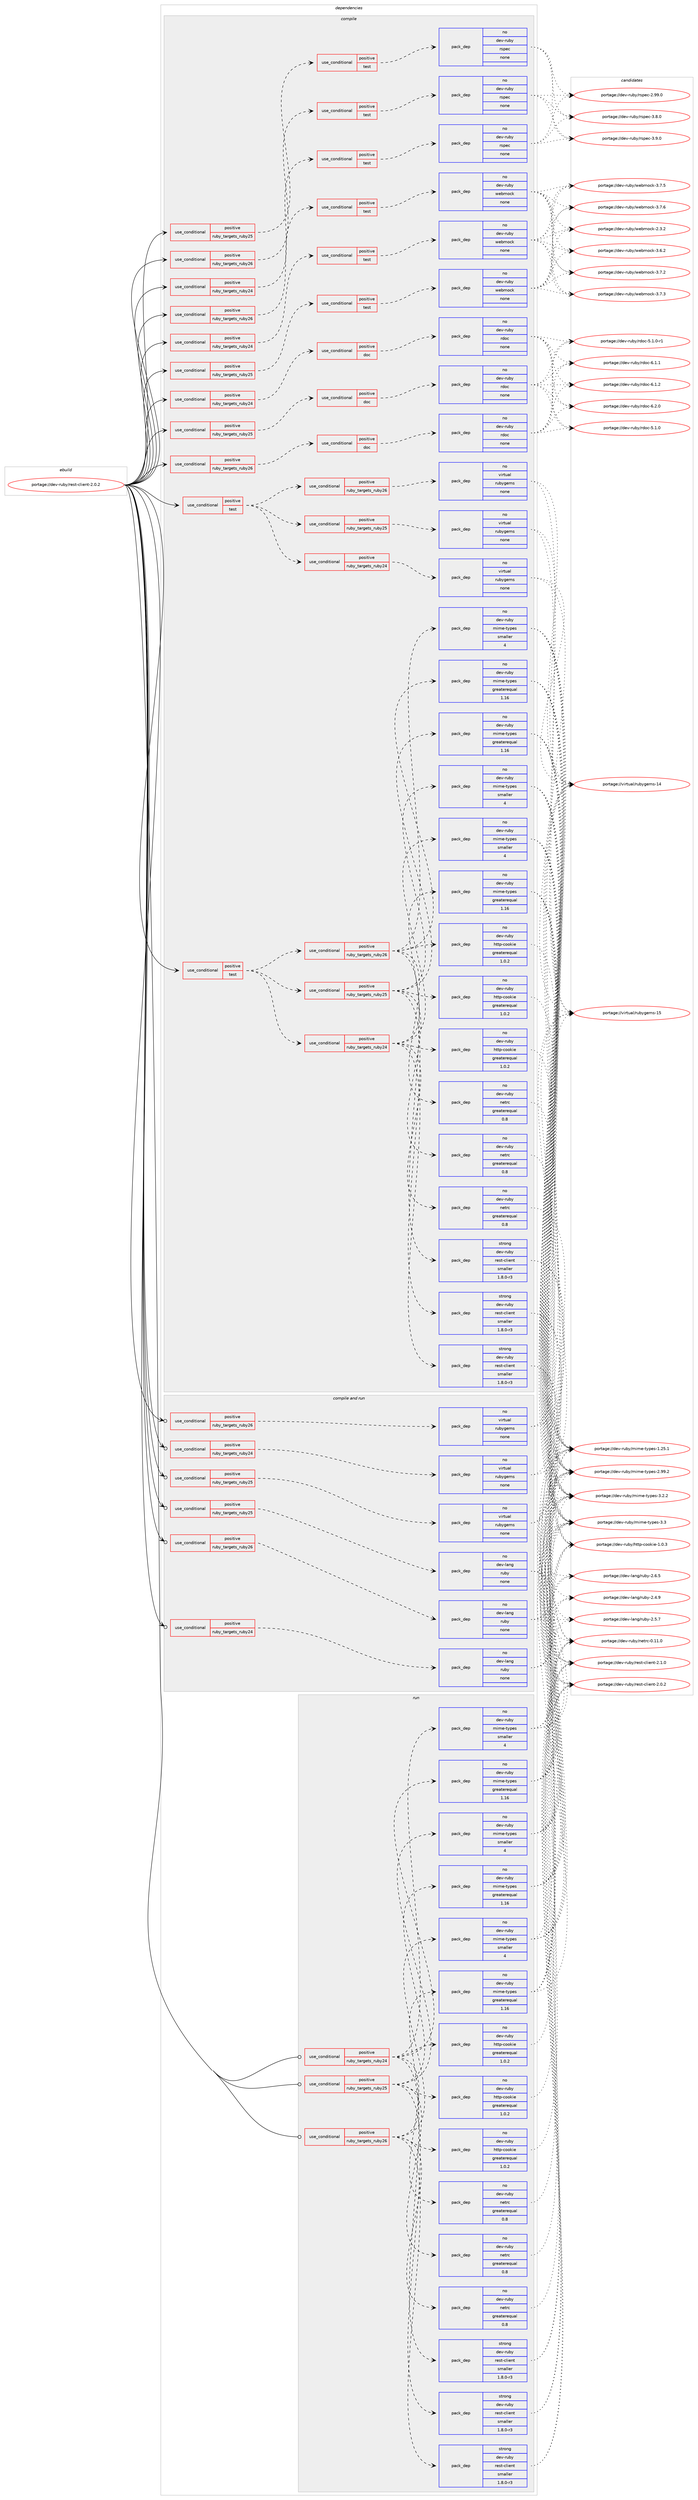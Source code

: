 digraph prolog {

# *************
# Graph options
# *************

newrank=true;
concentrate=true;
compound=true;
graph [rankdir=LR,fontname=Helvetica,fontsize=10,ranksep=1.5];#, ranksep=2.5, nodesep=0.2];
edge  [arrowhead=vee];
node  [fontname=Helvetica,fontsize=10];

# **********
# The ebuild
# **********

subgraph cluster_leftcol {
color=gray;
rank=same;
label=<<i>ebuild</i>>;
id [label="portage://dev-ruby/rest-client-2.0.2", color=red, width=4, href="../dev-ruby/rest-client-2.0.2.svg"];
}

# ****************
# The dependencies
# ****************

subgraph cluster_midcol {
color=gray;
label=<<i>dependencies</i>>;
subgraph cluster_compile {
fillcolor="#eeeeee";
style=filled;
label=<<i>compile</i>>;
subgraph cond61396 {
dependency238872 [label=<<TABLE BORDER="0" CELLBORDER="1" CELLSPACING="0" CELLPADDING="4"><TR><TD ROWSPAN="3" CELLPADDING="10">use_conditional</TD></TR><TR><TD>positive</TD></TR><TR><TD>ruby_targets_ruby24</TD></TR></TABLE>>, shape=none, color=red];
subgraph cond61397 {
dependency238873 [label=<<TABLE BORDER="0" CELLBORDER="1" CELLSPACING="0" CELLPADDING="4"><TR><TD ROWSPAN="3" CELLPADDING="10">use_conditional</TD></TR><TR><TD>positive</TD></TR><TR><TD>doc</TD></TR></TABLE>>, shape=none, color=red];
subgraph pack173931 {
dependency238874 [label=<<TABLE BORDER="0" CELLBORDER="1" CELLSPACING="0" CELLPADDING="4" WIDTH="220"><TR><TD ROWSPAN="6" CELLPADDING="30">pack_dep</TD></TR><TR><TD WIDTH="110">no</TD></TR><TR><TD>dev-ruby</TD></TR><TR><TD>rdoc</TD></TR><TR><TD>none</TD></TR><TR><TD></TD></TR></TABLE>>, shape=none, color=blue];
}
dependency238873:e -> dependency238874:w [weight=20,style="dashed",arrowhead="vee"];
}
dependency238872:e -> dependency238873:w [weight=20,style="dashed",arrowhead="vee"];
}
id:e -> dependency238872:w [weight=20,style="solid",arrowhead="vee"];
subgraph cond61398 {
dependency238875 [label=<<TABLE BORDER="0" CELLBORDER="1" CELLSPACING="0" CELLPADDING="4"><TR><TD ROWSPAN="3" CELLPADDING="10">use_conditional</TD></TR><TR><TD>positive</TD></TR><TR><TD>ruby_targets_ruby24</TD></TR></TABLE>>, shape=none, color=red];
subgraph cond61399 {
dependency238876 [label=<<TABLE BORDER="0" CELLBORDER="1" CELLSPACING="0" CELLPADDING="4"><TR><TD ROWSPAN="3" CELLPADDING="10">use_conditional</TD></TR><TR><TD>positive</TD></TR><TR><TD>test</TD></TR></TABLE>>, shape=none, color=red];
subgraph pack173932 {
dependency238877 [label=<<TABLE BORDER="0" CELLBORDER="1" CELLSPACING="0" CELLPADDING="4" WIDTH="220"><TR><TD ROWSPAN="6" CELLPADDING="30">pack_dep</TD></TR><TR><TD WIDTH="110">no</TD></TR><TR><TD>dev-ruby</TD></TR><TR><TD>rspec</TD></TR><TR><TD>none</TD></TR><TR><TD></TD></TR></TABLE>>, shape=none, color=blue];
}
dependency238876:e -> dependency238877:w [weight=20,style="dashed",arrowhead="vee"];
}
dependency238875:e -> dependency238876:w [weight=20,style="dashed",arrowhead="vee"];
}
id:e -> dependency238875:w [weight=20,style="solid",arrowhead="vee"];
subgraph cond61400 {
dependency238878 [label=<<TABLE BORDER="0" CELLBORDER="1" CELLSPACING="0" CELLPADDING="4"><TR><TD ROWSPAN="3" CELLPADDING="10">use_conditional</TD></TR><TR><TD>positive</TD></TR><TR><TD>ruby_targets_ruby24</TD></TR></TABLE>>, shape=none, color=red];
subgraph cond61401 {
dependency238879 [label=<<TABLE BORDER="0" CELLBORDER="1" CELLSPACING="0" CELLPADDING="4"><TR><TD ROWSPAN="3" CELLPADDING="10">use_conditional</TD></TR><TR><TD>positive</TD></TR><TR><TD>test</TD></TR></TABLE>>, shape=none, color=red];
subgraph pack173933 {
dependency238880 [label=<<TABLE BORDER="0" CELLBORDER="1" CELLSPACING="0" CELLPADDING="4" WIDTH="220"><TR><TD ROWSPAN="6" CELLPADDING="30">pack_dep</TD></TR><TR><TD WIDTH="110">no</TD></TR><TR><TD>dev-ruby</TD></TR><TR><TD>webmock</TD></TR><TR><TD>none</TD></TR><TR><TD></TD></TR></TABLE>>, shape=none, color=blue];
}
dependency238879:e -> dependency238880:w [weight=20,style="dashed",arrowhead="vee"];
}
dependency238878:e -> dependency238879:w [weight=20,style="dashed",arrowhead="vee"];
}
id:e -> dependency238878:w [weight=20,style="solid",arrowhead="vee"];
subgraph cond61402 {
dependency238881 [label=<<TABLE BORDER="0" CELLBORDER="1" CELLSPACING="0" CELLPADDING="4"><TR><TD ROWSPAN="3" CELLPADDING="10">use_conditional</TD></TR><TR><TD>positive</TD></TR><TR><TD>ruby_targets_ruby25</TD></TR></TABLE>>, shape=none, color=red];
subgraph cond61403 {
dependency238882 [label=<<TABLE BORDER="0" CELLBORDER="1" CELLSPACING="0" CELLPADDING="4"><TR><TD ROWSPAN="3" CELLPADDING="10">use_conditional</TD></TR><TR><TD>positive</TD></TR><TR><TD>doc</TD></TR></TABLE>>, shape=none, color=red];
subgraph pack173934 {
dependency238883 [label=<<TABLE BORDER="0" CELLBORDER="1" CELLSPACING="0" CELLPADDING="4" WIDTH="220"><TR><TD ROWSPAN="6" CELLPADDING="30">pack_dep</TD></TR><TR><TD WIDTH="110">no</TD></TR><TR><TD>dev-ruby</TD></TR><TR><TD>rdoc</TD></TR><TR><TD>none</TD></TR><TR><TD></TD></TR></TABLE>>, shape=none, color=blue];
}
dependency238882:e -> dependency238883:w [weight=20,style="dashed",arrowhead="vee"];
}
dependency238881:e -> dependency238882:w [weight=20,style="dashed",arrowhead="vee"];
}
id:e -> dependency238881:w [weight=20,style="solid",arrowhead="vee"];
subgraph cond61404 {
dependency238884 [label=<<TABLE BORDER="0" CELLBORDER="1" CELLSPACING="0" CELLPADDING="4"><TR><TD ROWSPAN="3" CELLPADDING="10">use_conditional</TD></TR><TR><TD>positive</TD></TR><TR><TD>ruby_targets_ruby25</TD></TR></TABLE>>, shape=none, color=red];
subgraph cond61405 {
dependency238885 [label=<<TABLE BORDER="0" CELLBORDER="1" CELLSPACING="0" CELLPADDING="4"><TR><TD ROWSPAN="3" CELLPADDING="10">use_conditional</TD></TR><TR><TD>positive</TD></TR><TR><TD>test</TD></TR></TABLE>>, shape=none, color=red];
subgraph pack173935 {
dependency238886 [label=<<TABLE BORDER="0" CELLBORDER="1" CELLSPACING="0" CELLPADDING="4" WIDTH="220"><TR><TD ROWSPAN="6" CELLPADDING="30">pack_dep</TD></TR><TR><TD WIDTH="110">no</TD></TR><TR><TD>dev-ruby</TD></TR><TR><TD>rspec</TD></TR><TR><TD>none</TD></TR><TR><TD></TD></TR></TABLE>>, shape=none, color=blue];
}
dependency238885:e -> dependency238886:w [weight=20,style="dashed",arrowhead="vee"];
}
dependency238884:e -> dependency238885:w [weight=20,style="dashed",arrowhead="vee"];
}
id:e -> dependency238884:w [weight=20,style="solid",arrowhead="vee"];
subgraph cond61406 {
dependency238887 [label=<<TABLE BORDER="0" CELLBORDER="1" CELLSPACING="0" CELLPADDING="4"><TR><TD ROWSPAN="3" CELLPADDING="10">use_conditional</TD></TR><TR><TD>positive</TD></TR><TR><TD>ruby_targets_ruby25</TD></TR></TABLE>>, shape=none, color=red];
subgraph cond61407 {
dependency238888 [label=<<TABLE BORDER="0" CELLBORDER="1" CELLSPACING="0" CELLPADDING="4"><TR><TD ROWSPAN="3" CELLPADDING="10">use_conditional</TD></TR><TR><TD>positive</TD></TR><TR><TD>test</TD></TR></TABLE>>, shape=none, color=red];
subgraph pack173936 {
dependency238889 [label=<<TABLE BORDER="0" CELLBORDER="1" CELLSPACING="0" CELLPADDING="4" WIDTH="220"><TR><TD ROWSPAN="6" CELLPADDING="30">pack_dep</TD></TR><TR><TD WIDTH="110">no</TD></TR><TR><TD>dev-ruby</TD></TR><TR><TD>webmock</TD></TR><TR><TD>none</TD></TR><TR><TD></TD></TR></TABLE>>, shape=none, color=blue];
}
dependency238888:e -> dependency238889:w [weight=20,style="dashed",arrowhead="vee"];
}
dependency238887:e -> dependency238888:w [weight=20,style="dashed",arrowhead="vee"];
}
id:e -> dependency238887:w [weight=20,style="solid",arrowhead="vee"];
subgraph cond61408 {
dependency238890 [label=<<TABLE BORDER="0" CELLBORDER="1" CELLSPACING="0" CELLPADDING="4"><TR><TD ROWSPAN="3" CELLPADDING="10">use_conditional</TD></TR><TR><TD>positive</TD></TR><TR><TD>ruby_targets_ruby26</TD></TR></TABLE>>, shape=none, color=red];
subgraph cond61409 {
dependency238891 [label=<<TABLE BORDER="0" CELLBORDER="1" CELLSPACING="0" CELLPADDING="4"><TR><TD ROWSPAN="3" CELLPADDING="10">use_conditional</TD></TR><TR><TD>positive</TD></TR><TR><TD>doc</TD></TR></TABLE>>, shape=none, color=red];
subgraph pack173937 {
dependency238892 [label=<<TABLE BORDER="0" CELLBORDER="1" CELLSPACING="0" CELLPADDING="4" WIDTH="220"><TR><TD ROWSPAN="6" CELLPADDING="30">pack_dep</TD></TR><TR><TD WIDTH="110">no</TD></TR><TR><TD>dev-ruby</TD></TR><TR><TD>rdoc</TD></TR><TR><TD>none</TD></TR><TR><TD></TD></TR></TABLE>>, shape=none, color=blue];
}
dependency238891:e -> dependency238892:w [weight=20,style="dashed",arrowhead="vee"];
}
dependency238890:e -> dependency238891:w [weight=20,style="dashed",arrowhead="vee"];
}
id:e -> dependency238890:w [weight=20,style="solid",arrowhead="vee"];
subgraph cond61410 {
dependency238893 [label=<<TABLE BORDER="0" CELLBORDER="1" CELLSPACING="0" CELLPADDING="4"><TR><TD ROWSPAN="3" CELLPADDING="10">use_conditional</TD></TR><TR><TD>positive</TD></TR><TR><TD>ruby_targets_ruby26</TD></TR></TABLE>>, shape=none, color=red];
subgraph cond61411 {
dependency238894 [label=<<TABLE BORDER="0" CELLBORDER="1" CELLSPACING="0" CELLPADDING="4"><TR><TD ROWSPAN="3" CELLPADDING="10">use_conditional</TD></TR><TR><TD>positive</TD></TR><TR><TD>test</TD></TR></TABLE>>, shape=none, color=red];
subgraph pack173938 {
dependency238895 [label=<<TABLE BORDER="0" CELLBORDER="1" CELLSPACING="0" CELLPADDING="4" WIDTH="220"><TR><TD ROWSPAN="6" CELLPADDING="30">pack_dep</TD></TR><TR><TD WIDTH="110">no</TD></TR><TR><TD>dev-ruby</TD></TR><TR><TD>rspec</TD></TR><TR><TD>none</TD></TR><TR><TD></TD></TR></TABLE>>, shape=none, color=blue];
}
dependency238894:e -> dependency238895:w [weight=20,style="dashed",arrowhead="vee"];
}
dependency238893:e -> dependency238894:w [weight=20,style="dashed",arrowhead="vee"];
}
id:e -> dependency238893:w [weight=20,style="solid",arrowhead="vee"];
subgraph cond61412 {
dependency238896 [label=<<TABLE BORDER="0" CELLBORDER="1" CELLSPACING="0" CELLPADDING="4"><TR><TD ROWSPAN="3" CELLPADDING="10">use_conditional</TD></TR><TR><TD>positive</TD></TR><TR><TD>ruby_targets_ruby26</TD></TR></TABLE>>, shape=none, color=red];
subgraph cond61413 {
dependency238897 [label=<<TABLE BORDER="0" CELLBORDER="1" CELLSPACING="0" CELLPADDING="4"><TR><TD ROWSPAN="3" CELLPADDING="10">use_conditional</TD></TR><TR><TD>positive</TD></TR><TR><TD>test</TD></TR></TABLE>>, shape=none, color=red];
subgraph pack173939 {
dependency238898 [label=<<TABLE BORDER="0" CELLBORDER="1" CELLSPACING="0" CELLPADDING="4" WIDTH="220"><TR><TD ROWSPAN="6" CELLPADDING="30">pack_dep</TD></TR><TR><TD WIDTH="110">no</TD></TR><TR><TD>dev-ruby</TD></TR><TR><TD>webmock</TD></TR><TR><TD>none</TD></TR><TR><TD></TD></TR></TABLE>>, shape=none, color=blue];
}
dependency238897:e -> dependency238898:w [weight=20,style="dashed",arrowhead="vee"];
}
dependency238896:e -> dependency238897:w [weight=20,style="dashed",arrowhead="vee"];
}
id:e -> dependency238896:w [weight=20,style="solid",arrowhead="vee"];
subgraph cond61414 {
dependency238899 [label=<<TABLE BORDER="0" CELLBORDER="1" CELLSPACING="0" CELLPADDING="4"><TR><TD ROWSPAN="3" CELLPADDING="10">use_conditional</TD></TR><TR><TD>positive</TD></TR><TR><TD>test</TD></TR></TABLE>>, shape=none, color=red];
subgraph cond61415 {
dependency238900 [label=<<TABLE BORDER="0" CELLBORDER="1" CELLSPACING="0" CELLPADDING="4"><TR><TD ROWSPAN="3" CELLPADDING="10">use_conditional</TD></TR><TR><TD>positive</TD></TR><TR><TD>ruby_targets_ruby24</TD></TR></TABLE>>, shape=none, color=red];
subgraph pack173940 {
dependency238901 [label=<<TABLE BORDER="0" CELLBORDER="1" CELLSPACING="0" CELLPADDING="4" WIDTH="220"><TR><TD ROWSPAN="6" CELLPADDING="30">pack_dep</TD></TR><TR><TD WIDTH="110">no</TD></TR><TR><TD>dev-ruby</TD></TR><TR><TD>http-cookie</TD></TR><TR><TD>greaterequal</TD></TR><TR><TD>1.0.2</TD></TR></TABLE>>, shape=none, color=blue];
}
dependency238900:e -> dependency238901:w [weight=20,style="dashed",arrowhead="vee"];
subgraph pack173941 {
dependency238902 [label=<<TABLE BORDER="0" CELLBORDER="1" CELLSPACING="0" CELLPADDING="4" WIDTH="220"><TR><TD ROWSPAN="6" CELLPADDING="30">pack_dep</TD></TR><TR><TD WIDTH="110">no</TD></TR><TR><TD>dev-ruby</TD></TR><TR><TD>mime-types</TD></TR><TR><TD>greaterequal</TD></TR><TR><TD>1.16</TD></TR></TABLE>>, shape=none, color=blue];
}
dependency238900:e -> dependency238902:w [weight=20,style="dashed",arrowhead="vee"];
subgraph pack173942 {
dependency238903 [label=<<TABLE BORDER="0" CELLBORDER="1" CELLSPACING="0" CELLPADDING="4" WIDTH="220"><TR><TD ROWSPAN="6" CELLPADDING="30">pack_dep</TD></TR><TR><TD WIDTH="110">no</TD></TR><TR><TD>dev-ruby</TD></TR><TR><TD>mime-types</TD></TR><TR><TD>smaller</TD></TR><TR><TD>4</TD></TR></TABLE>>, shape=none, color=blue];
}
dependency238900:e -> dependency238903:w [weight=20,style="dashed",arrowhead="vee"];
subgraph pack173943 {
dependency238904 [label=<<TABLE BORDER="0" CELLBORDER="1" CELLSPACING="0" CELLPADDING="4" WIDTH="220"><TR><TD ROWSPAN="6" CELLPADDING="30">pack_dep</TD></TR><TR><TD WIDTH="110">no</TD></TR><TR><TD>dev-ruby</TD></TR><TR><TD>netrc</TD></TR><TR><TD>greaterequal</TD></TR><TR><TD>0.8</TD></TR></TABLE>>, shape=none, color=blue];
}
dependency238900:e -> dependency238904:w [weight=20,style="dashed",arrowhead="vee"];
subgraph pack173944 {
dependency238905 [label=<<TABLE BORDER="0" CELLBORDER="1" CELLSPACING="0" CELLPADDING="4" WIDTH="220"><TR><TD ROWSPAN="6" CELLPADDING="30">pack_dep</TD></TR><TR><TD WIDTH="110">strong</TD></TR><TR><TD>dev-ruby</TD></TR><TR><TD>rest-client</TD></TR><TR><TD>smaller</TD></TR><TR><TD>1.8.0-r3</TD></TR></TABLE>>, shape=none, color=blue];
}
dependency238900:e -> dependency238905:w [weight=20,style="dashed",arrowhead="vee"];
}
dependency238899:e -> dependency238900:w [weight=20,style="dashed",arrowhead="vee"];
subgraph cond61416 {
dependency238906 [label=<<TABLE BORDER="0" CELLBORDER="1" CELLSPACING="0" CELLPADDING="4"><TR><TD ROWSPAN="3" CELLPADDING="10">use_conditional</TD></TR><TR><TD>positive</TD></TR><TR><TD>ruby_targets_ruby25</TD></TR></TABLE>>, shape=none, color=red];
subgraph pack173945 {
dependency238907 [label=<<TABLE BORDER="0" CELLBORDER="1" CELLSPACING="0" CELLPADDING="4" WIDTH="220"><TR><TD ROWSPAN="6" CELLPADDING="30">pack_dep</TD></TR><TR><TD WIDTH="110">no</TD></TR><TR><TD>dev-ruby</TD></TR><TR><TD>http-cookie</TD></TR><TR><TD>greaterequal</TD></TR><TR><TD>1.0.2</TD></TR></TABLE>>, shape=none, color=blue];
}
dependency238906:e -> dependency238907:w [weight=20,style="dashed",arrowhead="vee"];
subgraph pack173946 {
dependency238908 [label=<<TABLE BORDER="0" CELLBORDER="1" CELLSPACING="0" CELLPADDING="4" WIDTH="220"><TR><TD ROWSPAN="6" CELLPADDING="30">pack_dep</TD></TR><TR><TD WIDTH="110">no</TD></TR><TR><TD>dev-ruby</TD></TR><TR><TD>mime-types</TD></TR><TR><TD>greaterequal</TD></TR><TR><TD>1.16</TD></TR></TABLE>>, shape=none, color=blue];
}
dependency238906:e -> dependency238908:w [weight=20,style="dashed",arrowhead="vee"];
subgraph pack173947 {
dependency238909 [label=<<TABLE BORDER="0" CELLBORDER="1" CELLSPACING="0" CELLPADDING="4" WIDTH="220"><TR><TD ROWSPAN="6" CELLPADDING="30">pack_dep</TD></TR><TR><TD WIDTH="110">no</TD></TR><TR><TD>dev-ruby</TD></TR><TR><TD>mime-types</TD></TR><TR><TD>smaller</TD></TR><TR><TD>4</TD></TR></TABLE>>, shape=none, color=blue];
}
dependency238906:e -> dependency238909:w [weight=20,style="dashed",arrowhead="vee"];
subgraph pack173948 {
dependency238910 [label=<<TABLE BORDER="0" CELLBORDER="1" CELLSPACING="0" CELLPADDING="4" WIDTH="220"><TR><TD ROWSPAN="6" CELLPADDING="30">pack_dep</TD></TR><TR><TD WIDTH="110">no</TD></TR><TR><TD>dev-ruby</TD></TR><TR><TD>netrc</TD></TR><TR><TD>greaterequal</TD></TR><TR><TD>0.8</TD></TR></TABLE>>, shape=none, color=blue];
}
dependency238906:e -> dependency238910:w [weight=20,style="dashed",arrowhead="vee"];
subgraph pack173949 {
dependency238911 [label=<<TABLE BORDER="0" CELLBORDER="1" CELLSPACING="0" CELLPADDING="4" WIDTH="220"><TR><TD ROWSPAN="6" CELLPADDING="30">pack_dep</TD></TR><TR><TD WIDTH="110">strong</TD></TR><TR><TD>dev-ruby</TD></TR><TR><TD>rest-client</TD></TR><TR><TD>smaller</TD></TR><TR><TD>1.8.0-r3</TD></TR></TABLE>>, shape=none, color=blue];
}
dependency238906:e -> dependency238911:w [weight=20,style="dashed",arrowhead="vee"];
}
dependency238899:e -> dependency238906:w [weight=20,style="dashed",arrowhead="vee"];
subgraph cond61417 {
dependency238912 [label=<<TABLE BORDER="0" CELLBORDER="1" CELLSPACING="0" CELLPADDING="4"><TR><TD ROWSPAN="3" CELLPADDING="10">use_conditional</TD></TR><TR><TD>positive</TD></TR><TR><TD>ruby_targets_ruby26</TD></TR></TABLE>>, shape=none, color=red];
subgraph pack173950 {
dependency238913 [label=<<TABLE BORDER="0" CELLBORDER="1" CELLSPACING="0" CELLPADDING="4" WIDTH="220"><TR><TD ROWSPAN="6" CELLPADDING="30">pack_dep</TD></TR><TR><TD WIDTH="110">no</TD></TR><TR><TD>dev-ruby</TD></TR><TR><TD>http-cookie</TD></TR><TR><TD>greaterequal</TD></TR><TR><TD>1.0.2</TD></TR></TABLE>>, shape=none, color=blue];
}
dependency238912:e -> dependency238913:w [weight=20,style="dashed",arrowhead="vee"];
subgraph pack173951 {
dependency238914 [label=<<TABLE BORDER="0" CELLBORDER="1" CELLSPACING="0" CELLPADDING="4" WIDTH="220"><TR><TD ROWSPAN="6" CELLPADDING="30">pack_dep</TD></TR><TR><TD WIDTH="110">no</TD></TR><TR><TD>dev-ruby</TD></TR><TR><TD>mime-types</TD></TR><TR><TD>greaterequal</TD></TR><TR><TD>1.16</TD></TR></TABLE>>, shape=none, color=blue];
}
dependency238912:e -> dependency238914:w [weight=20,style="dashed",arrowhead="vee"];
subgraph pack173952 {
dependency238915 [label=<<TABLE BORDER="0" CELLBORDER="1" CELLSPACING="0" CELLPADDING="4" WIDTH="220"><TR><TD ROWSPAN="6" CELLPADDING="30">pack_dep</TD></TR><TR><TD WIDTH="110">no</TD></TR><TR><TD>dev-ruby</TD></TR><TR><TD>mime-types</TD></TR><TR><TD>smaller</TD></TR><TR><TD>4</TD></TR></TABLE>>, shape=none, color=blue];
}
dependency238912:e -> dependency238915:w [weight=20,style="dashed",arrowhead="vee"];
subgraph pack173953 {
dependency238916 [label=<<TABLE BORDER="0" CELLBORDER="1" CELLSPACING="0" CELLPADDING="4" WIDTH="220"><TR><TD ROWSPAN="6" CELLPADDING="30">pack_dep</TD></TR><TR><TD WIDTH="110">no</TD></TR><TR><TD>dev-ruby</TD></TR><TR><TD>netrc</TD></TR><TR><TD>greaterequal</TD></TR><TR><TD>0.8</TD></TR></TABLE>>, shape=none, color=blue];
}
dependency238912:e -> dependency238916:w [weight=20,style="dashed",arrowhead="vee"];
subgraph pack173954 {
dependency238917 [label=<<TABLE BORDER="0" CELLBORDER="1" CELLSPACING="0" CELLPADDING="4" WIDTH="220"><TR><TD ROWSPAN="6" CELLPADDING="30">pack_dep</TD></TR><TR><TD WIDTH="110">strong</TD></TR><TR><TD>dev-ruby</TD></TR><TR><TD>rest-client</TD></TR><TR><TD>smaller</TD></TR><TR><TD>1.8.0-r3</TD></TR></TABLE>>, shape=none, color=blue];
}
dependency238912:e -> dependency238917:w [weight=20,style="dashed",arrowhead="vee"];
}
dependency238899:e -> dependency238912:w [weight=20,style="dashed",arrowhead="vee"];
}
id:e -> dependency238899:w [weight=20,style="solid",arrowhead="vee"];
subgraph cond61418 {
dependency238918 [label=<<TABLE BORDER="0" CELLBORDER="1" CELLSPACING="0" CELLPADDING="4"><TR><TD ROWSPAN="3" CELLPADDING="10">use_conditional</TD></TR><TR><TD>positive</TD></TR><TR><TD>test</TD></TR></TABLE>>, shape=none, color=red];
subgraph cond61419 {
dependency238919 [label=<<TABLE BORDER="0" CELLBORDER="1" CELLSPACING="0" CELLPADDING="4"><TR><TD ROWSPAN="3" CELLPADDING="10">use_conditional</TD></TR><TR><TD>positive</TD></TR><TR><TD>ruby_targets_ruby24</TD></TR></TABLE>>, shape=none, color=red];
subgraph pack173955 {
dependency238920 [label=<<TABLE BORDER="0" CELLBORDER="1" CELLSPACING="0" CELLPADDING="4" WIDTH="220"><TR><TD ROWSPAN="6" CELLPADDING="30">pack_dep</TD></TR><TR><TD WIDTH="110">no</TD></TR><TR><TD>virtual</TD></TR><TR><TD>rubygems</TD></TR><TR><TD>none</TD></TR><TR><TD></TD></TR></TABLE>>, shape=none, color=blue];
}
dependency238919:e -> dependency238920:w [weight=20,style="dashed",arrowhead="vee"];
}
dependency238918:e -> dependency238919:w [weight=20,style="dashed",arrowhead="vee"];
subgraph cond61420 {
dependency238921 [label=<<TABLE BORDER="0" CELLBORDER="1" CELLSPACING="0" CELLPADDING="4"><TR><TD ROWSPAN="3" CELLPADDING="10">use_conditional</TD></TR><TR><TD>positive</TD></TR><TR><TD>ruby_targets_ruby25</TD></TR></TABLE>>, shape=none, color=red];
subgraph pack173956 {
dependency238922 [label=<<TABLE BORDER="0" CELLBORDER="1" CELLSPACING="0" CELLPADDING="4" WIDTH="220"><TR><TD ROWSPAN="6" CELLPADDING="30">pack_dep</TD></TR><TR><TD WIDTH="110">no</TD></TR><TR><TD>virtual</TD></TR><TR><TD>rubygems</TD></TR><TR><TD>none</TD></TR><TR><TD></TD></TR></TABLE>>, shape=none, color=blue];
}
dependency238921:e -> dependency238922:w [weight=20,style="dashed",arrowhead="vee"];
}
dependency238918:e -> dependency238921:w [weight=20,style="dashed",arrowhead="vee"];
subgraph cond61421 {
dependency238923 [label=<<TABLE BORDER="0" CELLBORDER="1" CELLSPACING="0" CELLPADDING="4"><TR><TD ROWSPAN="3" CELLPADDING="10">use_conditional</TD></TR><TR><TD>positive</TD></TR><TR><TD>ruby_targets_ruby26</TD></TR></TABLE>>, shape=none, color=red];
subgraph pack173957 {
dependency238924 [label=<<TABLE BORDER="0" CELLBORDER="1" CELLSPACING="0" CELLPADDING="4" WIDTH="220"><TR><TD ROWSPAN="6" CELLPADDING="30">pack_dep</TD></TR><TR><TD WIDTH="110">no</TD></TR><TR><TD>virtual</TD></TR><TR><TD>rubygems</TD></TR><TR><TD>none</TD></TR><TR><TD></TD></TR></TABLE>>, shape=none, color=blue];
}
dependency238923:e -> dependency238924:w [weight=20,style="dashed",arrowhead="vee"];
}
dependency238918:e -> dependency238923:w [weight=20,style="dashed",arrowhead="vee"];
}
id:e -> dependency238918:w [weight=20,style="solid",arrowhead="vee"];
}
subgraph cluster_compileandrun {
fillcolor="#eeeeee";
style=filled;
label=<<i>compile and run</i>>;
subgraph cond61422 {
dependency238925 [label=<<TABLE BORDER="0" CELLBORDER="1" CELLSPACING="0" CELLPADDING="4"><TR><TD ROWSPAN="3" CELLPADDING="10">use_conditional</TD></TR><TR><TD>positive</TD></TR><TR><TD>ruby_targets_ruby24</TD></TR></TABLE>>, shape=none, color=red];
subgraph pack173958 {
dependency238926 [label=<<TABLE BORDER="0" CELLBORDER="1" CELLSPACING="0" CELLPADDING="4" WIDTH="220"><TR><TD ROWSPAN="6" CELLPADDING="30">pack_dep</TD></TR><TR><TD WIDTH="110">no</TD></TR><TR><TD>dev-lang</TD></TR><TR><TD>ruby</TD></TR><TR><TD>none</TD></TR><TR><TD></TD></TR></TABLE>>, shape=none, color=blue];
}
dependency238925:e -> dependency238926:w [weight=20,style="dashed",arrowhead="vee"];
}
id:e -> dependency238925:w [weight=20,style="solid",arrowhead="odotvee"];
subgraph cond61423 {
dependency238927 [label=<<TABLE BORDER="0" CELLBORDER="1" CELLSPACING="0" CELLPADDING="4"><TR><TD ROWSPAN="3" CELLPADDING="10">use_conditional</TD></TR><TR><TD>positive</TD></TR><TR><TD>ruby_targets_ruby24</TD></TR></TABLE>>, shape=none, color=red];
subgraph pack173959 {
dependency238928 [label=<<TABLE BORDER="0" CELLBORDER="1" CELLSPACING="0" CELLPADDING="4" WIDTH="220"><TR><TD ROWSPAN="6" CELLPADDING="30">pack_dep</TD></TR><TR><TD WIDTH="110">no</TD></TR><TR><TD>virtual</TD></TR><TR><TD>rubygems</TD></TR><TR><TD>none</TD></TR><TR><TD></TD></TR></TABLE>>, shape=none, color=blue];
}
dependency238927:e -> dependency238928:w [weight=20,style="dashed",arrowhead="vee"];
}
id:e -> dependency238927:w [weight=20,style="solid",arrowhead="odotvee"];
subgraph cond61424 {
dependency238929 [label=<<TABLE BORDER="0" CELLBORDER="1" CELLSPACING="0" CELLPADDING="4"><TR><TD ROWSPAN="3" CELLPADDING="10">use_conditional</TD></TR><TR><TD>positive</TD></TR><TR><TD>ruby_targets_ruby25</TD></TR></TABLE>>, shape=none, color=red];
subgraph pack173960 {
dependency238930 [label=<<TABLE BORDER="0" CELLBORDER="1" CELLSPACING="0" CELLPADDING="4" WIDTH="220"><TR><TD ROWSPAN="6" CELLPADDING="30">pack_dep</TD></TR><TR><TD WIDTH="110">no</TD></TR><TR><TD>dev-lang</TD></TR><TR><TD>ruby</TD></TR><TR><TD>none</TD></TR><TR><TD></TD></TR></TABLE>>, shape=none, color=blue];
}
dependency238929:e -> dependency238930:w [weight=20,style="dashed",arrowhead="vee"];
}
id:e -> dependency238929:w [weight=20,style="solid",arrowhead="odotvee"];
subgraph cond61425 {
dependency238931 [label=<<TABLE BORDER="0" CELLBORDER="1" CELLSPACING="0" CELLPADDING="4"><TR><TD ROWSPAN="3" CELLPADDING="10">use_conditional</TD></TR><TR><TD>positive</TD></TR><TR><TD>ruby_targets_ruby25</TD></TR></TABLE>>, shape=none, color=red];
subgraph pack173961 {
dependency238932 [label=<<TABLE BORDER="0" CELLBORDER="1" CELLSPACING="0" CELLPADDING="4" WIDTH="220"><TR><TD ROWSPAN="6" CELLPADDING="30">pack_dep</TD></TR><TR><TD WIDTH="110">no</TD></TR><TR><TD>virtual</TD></TR><TR><TD>rubygems</TD></TR><TR><TD>none</TD></TR><TR><TD></TD></TR></TABLE>>, shape=none, color=blue];
}
dependency238931:e -> dependency238932:w [weight=20,style="dashed",arrowhead="vee"];
}
id:e -> dependency238931:w [weight=20,style="solid",arrowhead="odotvee"];
subgraph cond61426 {
dependency238933 [label=<<TABLE BORDER="0" CELLBORDER="1" CELLSPACING="0" CELLPADDING="4"><TR><TD ROWSPAN="3" CELLPADDING="10">use_conditional</TD></TR><TR><TD>positive</TD></TR><TR><TD>ruby_targets_ruby26</TD></TR></TABLE>>, shape=none, color=red];
subgraph pack173962 {
dependency238934 [label=<<TABLE BORDER="0" CELLBORDER="1" CELLSPACING="0" CELLPADDING="4" WIDTH="220"><TR><TD ROWSPAN="6" CELLPADDING="30">pack_dep</TD></TR><TR><TD WIDTH="110">no</TD></TR><TR><TD>dev-lang</TD></TR><TR><TD>ruby</TD></TR><TR><TD>none</TD></TR><TR><TD></TD></TR></TABLE>>, shape=none, color=blue];
}
dependency238933:e -> dependency238934:w [weight=20,style="dashed",arrowhead="vee"];
}
id:e -> dependency238933:w [weight=20,style="solid",arrowhead="odotvee"];
subgraph cond61427 {
dependency238935 [label=<<TABLE BORDER="0" CELLBORDER="1" CELLSPACING="0" CELLPADDING="4"><TR><TD ROWSPAN="3" CELLPADDING="10">use_conditional</TD></TR><TR><TD>positive</TD></TR><TR><TD>ruby_targets_ruby26</TD></TR></TABLE>>, shape=none, color=red];
subgraph pack173963 {
dependency238936 [label=<<TABLE BORDER="0" CELLBORDER="1" CELLSPACING="0" CELLPADDING="4" WIDTH="220"><TR><TD ROWSPAN="6" CELLPADDING="30">pack_dep</TD></TR><TR><TD WIDTH="110">no</TD></TR><TR><TD>virtual</TD></TR><TR><TD>rubygems</TD></TR><TR><TD>none</TD></TR><TR><TD></TD></TR></TABLE>>, shape=none, color=blue];
}
dependency238935:e -> dependency238936:w [weight=20,style="dashed",arrowhead="vee"];
}
id:e -> dependency238935:w [weight=20,style="solid",arrowhead="odotvee"];
}
subgraph cluster_run {
fillcolor="#eeeeee";
style=filled;
label=<<i>run</i>>;
subgraph cond61428 {
dependency238937 [label=<<TABLE BORDER="0" CELLBORDER="1" CELLSPACING="0" CELLPADDING="4"><TR><TD ROWSPAN="3" CELLPADDING="10">use_conditional</TD></TR><TR><TD>positive</TD></TR><TR><TD>ruby_targets_ruby24</TD></TR></TABLE>>, shape=none, color=red];
subgraph pack173964 {
dependency238938 [label=<<TABLE BORDER="0" CELLBORDER="1" CELLSPACING="0" CELLPADDING="4" WIDTH="220"><TR><TD ROWSPAN="6" CELLPADDING="30">pack_dep</TD></TR><TR><TD WIDTH="110">no</TD></TR><TR><TD>dev-ruby</TD></TR><TR><TD>http-cookie</TD></TR><TR><TD>greaterequal</TD></TR><TR><TD>1.0.2</TD></TR></TABLE>>, shape=none, color=blue];
}
dependency238937:e -> dependency238938:w [weight=20,style="dashed",arrowhead="vee"];
subgraph pack173965 {
dependency238939 [label=<<TABLE BORDER="0" CELLBORDER="1" CELLSPACING="0" CELLPADDING="4" WIDTH="220"><TR><TD ROWSPAN="6" CELLPADDING="30">pack_dep</TD></TR><TR><TD WIDTH="110">no</TD></TR><TR><TD>dev-ruby</TD></TR><TR><TD>mime-types</TD></TR><TR><TD>greaterequal</TD></TR><TR><TD>1.16</TD></TR></TABLE>>, shape=none, color=blue];
}
dependency238937:e -> dependency238939:w [weight=20,style="dashed",arrowhead="vee"];
subgraph pack173966 {
dependency238940 [label=<<TABLE BORDER="0" CELLBORDER="1" CELLSPACING="0" CELLPADDING="4" WIDTH="220"><TR><TD ROWSPAN="6" CELLPADDING="30">pack_dep</TD></TR><TR><TD WIDTH="110">no</TD></TR><TR><TD>dev-ruby</TD></TR><TR><TD>mime-types</TD></TR><TR><TD>smaller</TD></TR><TR><TD>4</TD></TR></TABLE>>, shape=none, color=blue];
}
dependency238937:e -> dependency238940:w [weight=20,style="dashed",arrowhead="vee"];
subgraph pack173967 {
dependency238941 [label=<<TABLE BORDER="0" CELLBORDER="1" CELLSPACING="0" CELLPADDING="4" WIDTH="220"><TR><TD ROWSPAN="6" CELLPADDING="30">pack_dep</TD></TR><TR><TD WIDTH="110">no</TD></TR><TR><TD>dev-ruby</TD></TR><TR><TD>netrc</TD></TR><TR><TD>greaterequal</TD></TR><TR><TD>0.8</TD></TR></TABLE>>, shape=none, color=blue];
}
dependency238937:e -> dependency238941:w [weight=20,style="dashed",arrowhead="vee"];
subgraph pack173968 {
dependency238942 [label=<<TABLE BORDER="0" CELLBORDER="1" CELLSPACING="0" CELLPADDING="4" WIDTH="220"><TR><TD ROWSPAN="6" CELLPADDING="30">pack_dep</TD></TR><TR><TD WIDTH="110">strong</TD></TR><TR><TD>dev-ruby</TD></TR><TR><TD>rest-client</TD></TR><TR><TD>smaller</TD></TR><TR><TD>1.8.0-r3</TD></TR></TABLE>>, shape=none, color=blue];
}
dependency238937:e -> dependency238942:w [weight=20,style="dashed",arrowhead="vee"];
}
id:e -> dependency238937:w [weight=20,style="solid",arrowhead="odot"];
subgraph cond61429 {
dependency238943 [label=<<TABLE BORDER="0" CELLBORDER="1" CELLSPACING="0" CELLPADDING="4"><TR><TD ROWSPAN="3" CELLPADDING="10">use_conditional</TD></TR><TR><TD>positive</TD></TR><TR><TD>ruby_targets_ruby25</TD></TR></TABLE>>, shape=none, color=red];
subgraph pack173969 {
dependency238944 [label=<<TABLE BORDER="0" CELLBORDER="1" CELLSPACING="0" CELLPADDING="4" WIDTH="220"><TR><TD ROWSPAN="6" CELLPADDING="30">pack_dep</TD></TR><TR><TD WIDTH="110">no</TD></TR><TR><TD>dev-ruby</TD></TR><TR><TD>http-cookie</TD></TR><TR><TD>greaterequal</TD></TR><TR><TD>1.0.2</TD></TR></TABLE>>, shape=none, color=blue];
}
dependency238943:e -> dependency238944:w [weight=20,style="dashed",arrowhead="vee"];
subgraph pack173970 {
dependency238945 [label=<<TABLE BORDER="0" CELLBORDER="1" CELLSPACING="0" CELLPADDING="4" WIDTH="220"><TR><TD ROWSPAN="6" CELLPADDING="30">pack_dep</TD></TR><TR><TD WIDTH="110">no</TD></TR><TR><TD>dev-ruby</TD></TR><TR><TD>mime-types</TD></TR><TR><TD>greaterequal</TD></TR><TR><TD>1.16</TD></TR></TABLE>>, shape=none, color=blue];
}
dependency238943:e -> dependency238945:w [weight=20,style="dashed",arrowhead="vee"];
subgraph pack173971 {
dependency238946 [label=<<TABLE BORDER="0" CELLBORDER="1" CELLSPACING="0" CELLPADDING="4" WIDTH="220"><TR><TD ROWSPAN="6" CELLPADDING="30">pack_dep</TD></TR><TR><TD WIDTH="110">no</TD></TR><TR><TD>dev-ruby</TD></TR><TR><TD>mime-types</TD></TR><TR><TD>smaller</TD></TR><TR><TD>4</TD></TR></TABLE>>, shape=none, color=blue];
}
dependency238943:e -> dependency238946:w [weight=20,style="dashed",arrowhead="vee"];
subgraph pack173972 {
dependency238947 [label=<<TABLE BORDER="0" CELLBORDER="1" CELLSPACING="0" CELLPADDING="4" WIDTH="220"><TR><TD ROWSPAN="6" CELLPADDING="30">pack_dep</TD></TR><TR><TD WIDTH="110">no</TD></TR><TR><TD>dev-ruby</TD></TR><TR><TD>netrc</TD></TR><TR><TD>greaterequal</TD></TR><TR><TD>0.8</TD></TR></TABLE>>, shape=none, color=blue];
}
dependency238943:e -> dependency238947:w [weight=20,style="dashed",arrowhead="vee"];
subgraph pack173973 {
dependency238948 [label=<<TABLE BORDER="0" CELLBORDER="1" CELLSPACING="0" CELLPADDING="4" WIDTH="220"><TR><TD ROWSPAN="6" CELLPADDING="30">pack_dep</TD></TR><TR><TD WIDTH="110">strong</TD></TR><TR><TD>dev-ruby</TD></TR><TR><TD>rest-client</TD></TR><TR><TD>smaller</TD></TR><TR><TD>1.8.0-r3</TD></TR></TABLE>>, shape=none, color=blue];
}
dependency238943:e -> dependency238948:w [weight=20,style="dashed",arrowhead="vee"];
}
id:e -> dependency238943:w [weight=20,style="solid",arrowhead="odot"];
subgraph cond61430 {
dependency238949 [label=<<TABLE BORDER="0" CELLBORDER="1" CELLSPACING="0" CELLPADDING="4"><TR><TD ROWSPAN="3" CELLPADDING="10">use_conditional</TD></TR><TR><TD>positive</TD></TR><TR><TD>ruby_targets_ruby26</TD></TR></TABLE>>, shape=none, color=red];
subgraph pack173974 {
dependency238950 [label=<<TABLE BORDER="0" CELLBORDER="1" CELLSPACING="0" CELLPADDING="4" WIDTH="220"><TR><TD ROWSPAN="6" CELLPADDING="30">pack_dep</TD></TR><TR><TD WIDTH="110">no</TD></TR><TR><TD>dev-ruby</TD></TR><TR><TD>http-cookie</TD></TR><TR><TD>greaterequal</TD></TR><TR><TD>1.0.2</TD></TR></TABLE>>, shape=none, color=blue];
}
dependency238949:e -> dependency238950:w [weight=20,style="dashed",arrowhead="vee"];
subgraph pack173975 {
dependency238951 [label=<<TABLE BORDER="0" CELLBORDER="1" CELLSPACING="0" CELLPADDING="4" WIDTH="220"><TR><TD ROWSPAN="6" CELLPADDING="30">pack_dep</TD></TR><TR><TD WIDTH="110">no</TD></TR><TR><TD>dev-ruby</TD></TR><TR><TD>mime-types</TD></TR><TR><TD>greaterequal</TD></TR><TR><TD>1.16</TD></TR></TABLE>>, shape=none, color=blue];
}
dependency238949:e -> dependency238951:w [weight=20,style="dashed",arrowhead="vee"];
subgraph pack173976 {
dependency238952 [label=<<TABLE BORDER="0" CELLBORDER="1" CELLSPACING="0" CELLPADDING="4" WIDTH="220"><TR><TD ROWSPAN="6" CELLPADDING="30">pack_dep</TD></TR><TR><TD WIDTH="110">no</TD></TR><TR><TD>dev-ruby</TD></TR><TR><TD>mime-types</TD></TR><TR><TD>smaller</TD></TR><TR><TD>4</TD></TR></TABLE>>, shape=none, color=blue];
}
dependency238949:e -> dependency238952:w [weight=20,style="dashed",arrowhead="vee"];
subgraph pack173977 {
dependency238953 [label=<<TABLE BORDER="0" CELLBORDER="1" CELLSPACING="0" CELLPADDING="4" WIDTH="220"><TR><TD ROWSPAN="6" CELLPADDING="30">pack_dep</TD></TR><TR><TD WIDTH="110">no</TD></TR><TR><TD>dev-ruby</TD></TR><TR><TD>netrc</TD></TR><TR><TD>greaterequal</TD></TR><TR><TD>0.8</TD></TR></TABLE>>, shape=none, color=blue];
}
dependency238949:e -> dependency238953:w [weight=20,style="dashed",arrowhead="vee"];
subgraph pack173978 {
dependency238954 [label=<<TABLE BORDER="0" CELLBORDER="1" CELLSPACING="0" CELLPADDING="4" WIDTH="220"><TR><TD ROWSPAN="6" CELLPADDING="30">pack_dep</TD></TR><TR><TD WIDTH="110">strong</TD></TR><TR><TD>dev-ruby</TD></TR><TR><TD>rest-client</TD></TR><TR><TD>smaller</TD></TR><TR><TD>1.8.0-r3</TD></TR></TABLE>>, shape=none, color=blue];
}
dependency238949:e -> dependency238954:w [weight=20,style="dashed",arrowhead="vee"];
}
id:e -> dependency238949:w [weight=20,style="solid",arrowhead="odot"];
}
}

# **************
# The candidates
# **************

subgraph cluster_choices {
rank=same;
color=gray;
label=<<i>candidates</i>>;

subgraph choice173931 {
color=black;
nodesep=1;
choiceportage10010111845114117981214711410011199455346494648 [label="portage://dev-ruby/rdoc-5.1.0", color=red, width=4,href="../dev-ruby/rdoc-5.1.0.svg"];
choiceportage100101118451141179812147114100111994553464946484511449 [label="portage://dev-ruby/rdoc-5.1.0-r1", color=red, width=4,href="../dev-ruby/rdoc-5.1.0-r1.svg"];
choiceportage10010111845114117981214711410011199455446494649 [label="portage://dev-ruby/rdoc-6.1.1", color=red, width=4,href="../dev-ruby/rdoc-6.1.1.svg"];
choiceportage10010111845114117981214711410011199455446494650 [label="portage://dev-ruby/rdoc-6.1.2", color=red, width=4,href="../dev-ruby/rdoc-6.1.2.svg"];
choiceportage10010111845114117981214711410011199455446504648 [label="portage://dev-ruby/rdoc-6.2.0", color=red, width=4,href="../dev-ruby/rdoc-6.2.0.svg"];
dependency238874:e -> choiceportage10010111845114117981214711410011199455346494648:w [style=dotted,weight="100"];
dependency238874:e -> choiceportage100101118451141179812147114100111994553464946484511449:w [style=dotted,weight="100"];
dependency238874:e -> choiceportage10010111845114117981214711410011199455446494649:w [style=dotted,weight="100"];
dependency238874:e -> choiceportage10010111845114117981214711410011199455446494650:w [style=dotted,weight="100"];
dependency238874:e -> choiceportage10010111845114117981214711410011199455446504648:w [style=dotted,weight="100"];
}
subgraph choice173932 {
color=black;
nodesep=1;
choiceportage1001011184511411798121471141151121019945504657574648 [label="portage://dev-ruby/rspec-2.99.0", color=red, width=4,href="../dev-ruby/rspec-2.99.0.svg"];
choiceportage10010111845114117981214711411511210199455146564648 [label="portage://dev-ruby/rspec-3.8.0", color=red, width=4,href="../dev-ruby/rspec-3.8.0.svg"];
choiceportage10010111845114117981214711411511210199455146574648 [label="portage://dev-ruby/rspec-3.9.0", color=red, width=4,href="../dev-ruby/rspec-3.9.0.svg"];
dependency238877:e -> choiceportage1001011184511411798121471141151121019945504657574648:w [style=dotted,weight="100"];
dependency238877:e -> choiceportage10010111845114117981214711411511210199455146564648:w [style=dotted,weight="100"];
dependency238877:e -> choiceportage10010111845114117981214711411511210199455146574648:w [style=dotted,weight="100"];
}
subgraph choice173933 {
color=black;
nodesep=1;
choiceportage1001011184511411798121471191019810911199107455046514650 [label="portage://dev-ruby/webmock-2.3.2", color=red, width=4,href="../dev-ruby/webmock-2.3.2.svg"];
choiceportage1001011184511411798121471191019810911199107455146544650 [label="portage://dev-ruby/webmock-3.6.2", color=red, width=4,href="../dev-ruby/webmock-3.6.2.svg"];
choiceportage1001011184511411798121471191019810911199107455146554650 [label="portage://dev-ruby/webmock-3.7.2", color=red, width=4,href="../dev-ruby/webmock-3.7.2.svg"];
choiceportage1001011184511411798121471191019810911199107455146554651 [label="portage://dev-ruby/webmock-3.7.3", color=red, width=4,href="../dev-ruby/webmock-3.7.3.svg"];
choiceportage1001011184511411798121471191019810911199107455146554653 [label="portage://dev-ruby/webmock-3.7.5", color=red, width=4,href="../dev-ruby/webmock-3.7.5.svg"];
choiceportage1001011184511411798121471191019810911199107455146554654 [label="portage://dev-ruby/webmock-3.7.6", color=red, width=4,href="../dev-ruby/webmock-3.7.6.svg"];
dependency238880:e -> choiceportage1001011184511411798121471191019810911199107455046514650:w [style=dotted,weight="100"];
dependency238880:e -> choiceportage1001011184511411798121471191019810911199107455146544650:w [style=dotted,weight="100"];
dependency238880:e -> choiceportage1001011184511411798121471191019810911199107455146554650:w [style=dotted,weight="100"];
dependency238880:e -> choiceportage1001011184511411798121471191019810911199107455146554651:w [style=dotted,weight="100"];
dependency238880:e -> choiceportage1001011184511411798121471191019810911199107455146554653:w [style=dotted,weight="100"];
dependency238880:e -> choiceportage1001011184511411798121471191019810911199107455146554654:w [style=dotted,weight="100"];
}
subgraph choice173934 {
color=black;
nodesep=1;
choiceportage10010111845114117981214711410011199455346494648 [label="portage://dev-ruby/rdoc-5.1.0", color=red, width=4,href="../dev-ruby/rdoc-5.1.0.svg"];
choiceportage100101118451141179812147114100111994553464946484511449 [label="portage://dev-ruby/rdoc-5.1.0-r1", color=red, width=4,href="../dev-ruby/rdoc-5.1.0-r1.svg"];
choiceportage10010111845114117981214711410011199455446494649 [label="portage://dev-ruby/rdoc-6.1.1", color=red, width=4,href="../dev-ruby/rdoc-6.1.1.svg"];
choiceportage10010111845114117981214711410011199455446494650 [label="portage://dev-ruby/rdoc-6.1.2", color=red, width=4,href="../dev-ruby/rdoc-6.1.2.svg"];
choiceportage10010111845114117981214711410011199455446504648 [label="portage://dev-ruby/rdoc-6.2.0", color=red, width=4,href="../dev-ruby/rdoc-6.2.0.svg"];
dependency238883:e -> choiceportage10010111845114117981214711410011199455346494648:w [style=dotted,weight="100"];
dependency238883:e -> choiceportage100101118451141179812147114100111994553464946484511449:w [style=dotted,weight="100"];
dependency238883:e -> choiceportage10010111845114117981214711410011199455446494649:w [style=dotted,weight="100"];
dependency238883:e -> choiceportage10010111845114117981214711410011199455446494650:w [style=dotted,weight="100"];
dependency238883:e -> choiceportage10010111845114117981214711410011199455446504648:w [style=dotted,weight="100"];
}
subgraph choice173935 {
color=black;
nodesep=1;
choiceportage1001011184511411798121471141151121019945504657574648 [label="portage://dev-ruby/rspec-2.99.0", color=red, width=4,href="../dev-ruby/rspec-2.99.0.svg"];
choiceportage10010111845114117981214711411511210199455146564648 [label="portage://dev-ruby/rspec-3.8.0", color=red, width=4,href="../dev-ruby/rspec-3.8.0.svg"];
choiceportage10010111845114117981214711411511210199455146574648 [label="portage://dev-ruby/rspec-3.9.0", color=red, width=4,href="../dev-ruby/rspec-3.9.0.svg"];
dependency238886:e -> choiceportage1001011184511411798121471141151121019945504657574648:w [style=dotted,weight="100"];
dependency238886:e -> choiceportage10010111845114117981214711411511210199455146564648:w [style=dotted,weight="100"];
dependency238886:e -> choiceportage10010111845114117981214711411511210199455146574648:w [style=dotted,weight="100"];
}
subgraph choice173936 {
color=black;
nodesep=1;
choiceportage1001011184511411798121471191019810911199107455046514650 [label="portage://dev-ruby/webmock-2.3.2", color=red, width=4,href="../dev-ruby/webmock-2.3.2.svg"];
choiceportage1001011184511411798121471191019810911199107455146544650 [label="portage://dev-ruby/webmock-3.6.2", color=red, width=4,href="../dev-ruby/webmock-3.6.2.svg"];
choiceportage1001011184511411798121471191019810911199107455146554650 [label="portage://dev-ruby/webmock-3.7.2", color=red, width=4,href="../dev-ruby/webmock-3.7.2.svg"];
choiceportage1001011184511411798121471191019810911199107455146554651 [label="portage://dev-ruby/webmock-3.7.3", color=red, width=4,href="../dev-ruby/webmock-3.7.3.svg"];
choiceportage1001011184511411798121471191019810911199107455146554653 [label="portage://dev-ruby/webmock-3.7.5", color=red, width=4,href="../dev-ruby/webmock-3.7.5.svg"];
choiceportage1001011184511411798121471191019810911199107455146554654 [label="portage://dev-ruby/webmock-3.7.6", color=red, width=4,href="../dev-ruby/webmock-3.7.6.svg"];
dependency238889:e -> choiceportage1001011184511411798121471191019810911199107455046514650:w [style=dotted,weight="100"];
dependency238889:e -> choiceportage1001011184511411798121471191019810911199107455146544650:w [style=dotted,weight="100"];
dependency238889:e -> choiceportage1001011184511411798121471191019810911199107455146554650:w [style=dotted,weight="100"];
dependency238889:e -> choiceportage1001011184511411798121471191019810911199107455146554651:w [style=dotted,weight="100"];
dependency238889:e -> choiceportage1001011184511411798121471191019810911199107455146554653:w [style=dotted,weight="100"];
dependency238889:e -> choiceportage1001011184511411798121471191019810911199107455146554654:w [style=dotted,weight="100"];
}
subgraph choice173937 {
color=black;
nodesep=1;
choiceportage10010111845114117981214711410011199455346494648 [label="portage://dev-ruby/rdoc-5.1.0", color=red, width=4,href="../dev-ruby/rdoc-5.1.0.svg"];
choiceportage100101118451141179812147114100111994553464946484511449 [label="portage://dev-ruby/rdoc-5.1.0-r1", color=red, width=4,href="../dev-ruby/rdoc-5.1.0-r1.svg"];
choiceportage10010111845114117981214711410011199455446494649 [label="portage://dev-ruby/rdoc-6.1.1", color=red, width=4,href="../dev-ruby/rdoc-6.1.1.svg"];
choiceportage10010111845114117981214711410011199455446494650 [label="portage://dev-ruby/rdoc-6.1.2", color=red, width=4,href="../dev-ruby/rdoc-6.1.2.svg"];
choiceportage10010111845114117981214711410011199455446504648 [label="portage://dev-ruby/rdoc-6.2.0", color=red, width=4,href="../dev-ruby/rdoc-6.2.0.svg"];
dependency238892:e -> choiceportage10010111845114117981214711410011199455346494648:w [style=dotted,weight="100"];
dependency238892:e -> choiceportage100101118451141179812147114100111994553464946484511449:w [style=dotted,weight="100"];
dependency238892:e -> choiceportage10010111845114117981214711410011199455446494649:w [style=dotted,weight="100"];
dependency238892:e -> choiceportage10010111845114117981214711410011199455446494650:w [style=dotted,weight="100"];
dependency238892:e -> choiceportage10010111845114117981214711410011199455446504648:w [style=dotted,weight="100"];
}
subgraph choice173938 {
color=black;
nodesep=1;
choiceportage1001011184511411798121471141151121019945504657574648 [label="portage://dev-ruby/rspec-2.99.0", color=red, width=4,href="../dev-ruby/rspec-2.99.0.svg"];
choiceportage10010111845114117981214711411511210199455146564648 [label="portage://dev-ruby/rspec-3.8.0", color=red, width=4,href="../dev-ruby/rspec-3.8.0.svg"];
choiceportage10010111845114117981214711411511210199455146574648 [label="portage://dev-ruby/rspec-3.9.0", color=red, width=4,href="../dev-ruby/rspec-3.9.0.svg"];
dependency238895:e -> choiceportage1001011184511411798121471141151121019945504657574648:w [style=dotted,weight="100"];
dependency238895:e -> choiceportage10010111845114117981214711411511210199455146564648:w [style=dotted,weight="100"];
dependency238895:e -> choiceportage10010111845114117981214711411511210199455146574648:w [style=dotted,weight="100"];
}
subgraph choice173939 {
color=black;
nodesep=1;
choiceportage1001011184511411798121471191019810911199107455046514650 [label="portage://dev-ruby/webmock-2.3.2", color=red, width=4,href="../dev-ruby/webmock-2.3.2.svg"];
choiceportage1001011184511411798121471191019810911199107455146544650 [label="portage://dev-ruby/webmock-3.6.2", color=red, width=4,href="../dev-ruby/webmock-3.6.2.svg"];
choiceportage1001011184511411798121471191019810911199107455146554650 [label="portage://dev-ruby/webmock-3.7.2", color=red, width=4,href="../dev-ruby/webmock-3.7.2.svg"];
choiceportage1001011184511411798121471191019810911199107455146554651 [label="portage://dev-ruby/webmock-3.7.3", color=red, width=4,href="../dev-ruby/webmock-3.7.3.svg"];
choiceportage1001011184511411798121471191019810911199107455146554653 [label="portage://dev-ruby/webmock-3.7.5", color=red, width=4,href="../dev-ruby/webmock-3.7.5.svg"];
choiceportage1001011184511411798121471191019810911199107455146554654 [label="portage://dev-ruby/webmock-3.7.6", color=red, width=4,href="../dev-ruby/webmock-3.7.6.svg"];
dependency238898:e -> choiceportage1001011184511411798121471191019810911199107455046514650:w [style=dotted,weight="100"];
dependency238898:e -> choiceportage1001011184511411798121471191019810911199107455146544650:w [style=dotted,weight="100"];
dependency238898:e -> choiceportage1001011184511411798121471191019810911199107455146554650:w [style=dotted,weight="100"];
dependency238898:e -> choiceportage1001011184511411798121471191019810911199107455146554651:w [style=dotted,weight="100"];
dependency238898:e -> choiceportage1001011184511411798121471191019810911199107455146554653:w [style=dotted,weight="100"];
dependency238898:e -> choiceportage1001011184511411798121471191019810911199107455146554654:w [style=dotted,weight="100"];
}
subgraph choice173940 {
color=black;
nodesep=1;
choiceportage1001011184511411798121471041161161124599111111107105101454946484651 [label="portage://dev-ruby/http-cookie-1.0.3", color=red, width=4,href="../dev-ruby/http-cookie-1.0.3.svg"];
dependency238901:e -> choiceportage1001011184511411798121471041161161124599111111107105101454946484651:w [style=dotted,weight="100"];
}
subgraph choice173941 {
color=black;
nodesep=1;
choiceportage1001011184511411798121471091051091014511612111210111545494650534649 [label="portage://dev-ruby/mime-types-1.25.1", color=red, width=4,href="../dev-ruby/mime-types-1.25.1.svg"];
choiceportage1001011184511411798121471091051091014511612111210111545504657574650 [label="portage://dev-ruby/mime-types-2.99.2", color=red, width=4,href="../dev-ruby/mime-types-2.99.2.svg"];
choiceportage10010111845114117981214710910510910145116121112101115455146504650 [label="portage://dev-ruby/mime-types-3.2.2", color=red, width=4,href="../dev-ruby/mime-types-3.2.2.svg"];
choiceportage1001011184511411798121471091051091014511612111210111545514651 [label="portage://dev-ruby/mime-types-3.3", color=red, width=4,href="../dev-ruby/mime-types-3.3.svg"];
dependency238902:e -> choiceportage1001011184511411798121471091051091014511612111210111545494650534649:w [style=dotted,weight="100"];
dependency238902:e -> choiceportage1001011184511411798121471091051091014511612111210111545504657574650:w [style=dotted,weight="100"];
dependency238902:e -> choiceportage10010111845114117981214710910510910145116121112101115455146504650:w [style=dotted,weight="100"];
dependency238902:e -> choiceportage1001011184511411798121471091051091014511612111210111545514651:w [style=dotted,weight="100"];
}
subgraph choice173942 {
color=black;
nodesep=1;
choiceportage1001011184511411798121471091051091014511612111210111545494650534649 [label="portage://dev-ruby/mime-types-1.25.1", color=red, width=4,href="../dev-ruby/mime-types-1.25.1.svg"];
choiceportage1001011184511411798121471091051091014511612111210111545504657574650 [label="portage://dev-ruby/mime-types-2.99.2", color=red, width=4,href="../dev-ruby/mime-types-2.99.2.svg"];
choiceportage10010111845114117981214710910510910145116121112101115455146504650 [label="portage://dev-ruby/mime-types-3.2.2", color=red, width=4,href="../dev-ruby/mime-types-3.2.2.svg"];
choiceportage1001011184511411798121471091051091014511612111210111545514651 [label="portage://dev-ruby/mime-types-3.3", color=red, width=4,href="../dev-ruby/mime-types-3.3.svg"];
dependency238903:e -> choiceportage1001011184511411798121471091051091014511612111210111545494650534649:w [style=dotted,weight="100"];
dependency238903:e -> choiceportage1001011184511411798121471091051091014511612111210111545504657574650:w [style=dotted,weight="100"];
dependency238903:e -> choiceportage10010111845114117981214710910510910145116121112101115455146504650:w [style=dotted,weight="100"];
dependency238903:e -> choiceportage1001011184511411798121471091051091014511612111210111545514651:w [style=dotted,weight="100"];
}
subgraph choice173943 {
color=black;
nodesep=1;
choiceportage1001011184511411798121471101011161149945484649494648 [label="portage://dev-ruby/netrc-0.11.0", color=red, width=4,href="../dev-ruby/netrc-0.11.0.svg"];
dependency238904:e -> choiceportage1001011184511411798121471101011161149945484649494648:w [style=dotted,weight="100"];
}
subgraph choice173944 {
color=black;
nodesep=1;
choiceportage1001011184511411798121471141011151164599108105101110116455046484650 [label="portage://dev-ruby/rest-client-2.0.2", color=red, width=4,href="../dev-ruby/rest-client-2.0.2.svg"];
choiceportage1001011184511411798121471141011151164599108105101110116455046494648 [label="portage://dev-ruby/rest-client-2.1.0", color=red, width=4,href="../dev-ruby/rest-client-2.1.0.svg"];
dependency238905:e -> choiceportage1001011184511411798121471141011151164599108105101110116455046484650:w [style=dotted,weight="100"];
dependency238905:e -> choiceportage1001011184511411798121471141011151164599108105101110116455046494648:w [style=dotted,weight="100"];
}
subgraph choice173945 {
color=black;
nodesep=1;
choiceportage1001011184511411798121471041161161124599111111107105101454946484651 [label="portage://dev-ruby/http-cookie-1.0.3", color=red, width=4,href="../dev-ruby/http-cookie-1.0.3.svg"];
dependency238907:e -> choiceportage1001011184511411798121471041161161124599111111107105101454946484651:w [style=dotted,weight="100"];
}
subgraph choice173946 {
color=black;
nodesep=1;
choiceportage1001011184511411798121471091051091014511612111210111545494650534649 [label="portage://dev-ruby/mime-types-1.25.1", color=red, width=4,href="../dev-ruby/mime-types-1.25.1.svg"];
choiceportage1001011184511411798121471091051091014511612111210111545504657574650 [label="portage://dev-ruby/mime-types-2.99.2", color=red, width=4,href="../dev-ruby/mime-types-2.99.2.svg"];
choiceportage10010111845114117981214710910510910145116121112101115455146504650 [label="portage://dev-ruby/mime-types-3.2.2", color=red, width=4,href="../dev-ruby/mime-types-3.2.2.svg"];
choiceportage1001011184511411798121471091051091014511612111210111545514651 [label="portage://dev-ruby/mime-types-3.3", color=red, width=4,href="../dev-ruby/mime-types-3.3.svg"];
dependency238908:e -> choiceportage1001011184511411798121471091051091014511612111210111545494650534649:w [style=dotted,weight="100"];
dependency238908:e -> choiceportage1001011184511411798121471091051091014511612111210111545504657574650:w [style=dotted,weight="100"];
dependency238908:e -> choiceportage10010111845114117981214710910510910145116121112101115455146504650:w [style=dotted,weight="100"];
dependency238908:e -> choiceportage1001011184511411798121471091051091014511612111210111545514651:w [style=dotted,weight="100"];
}
subgraph choice173947 {
color=black;
nodesep=1;
choiceportage1001011184511411798121471091051091014511612111210111545494650534649 [label="portage://dev-ruby/mime-types-1.25.1", color=red, width=4,href="../dev-ruby/mime-types-1.25.1.svg"];
choiceportage1001011184511411798121471091051091014511612111210111545504657574650 [label="portage://dev-ruby/mime-types-2.99.2", color=red, width=4,href="../dev-ruby/mime-types-2.99.2.svg"];
choiceportage10010111845114117981214710910510910145116121112101115455146504650 [label="portage://dev-ruby/mime-types-3.2.2", color=red, width=4,href="../dev-ruby/mime-types-3.2.2.svg"];
choiceportage1001011184511411798121471091051091014511612111210111545514651 [label="portage://dev-ruby/mime-types-3.3", color=red, width=4,href="../dev-ruby/mime-types-3.3.svg"];
dependency238909:e -> choiceportage1001011184511411798121471091051091014511612111210111545494650534649:w [style=dotted,weight="100"];
dependency238909:e -> choiceportage1001011184511411798121471091051091014511612111210111545504657574650:w [style=dotted,weight="100"];
dependency238909:e -> choiceportage10010111845114117981214710910510910145116121112101115455146504650:w [style=dotted,weight="100"];
dependency238909:e -> choiceportage1001011184511411798121471091051091014511612111210111545514651:w [style=dotted,weight="100"];
}
subgraph choice173948 {
color=black;
nodesep=1;
choiceportage1001011184511411798121471101011161149945484649494648 [label="portage://dev-ruby/netrc-0.11.0", color=red, width=4,href="../dev-ruby/netrc-0.11.0.svg"];
dependency238910:e -> choiceportage1001011184511411798121471101011161149945484649494648:w [style=dotted,weight="100"];
}
subgraph choice173949 {
color=black;
nodesep=1;
choiceportage1001011184511411798121471141011151164599108105101110116455046484650 [label="portage://dev-ruby/rest-client-2.0.2", color=red, width=4,href="../dev-ruby/rest-client-2.0.2.svg"];
choiceportage1001011184511411798121471141011151164599108105101110116455046494648 [label="portage://dev-ruby/rest-client-2.1.0", color=red, width=4,href="../dev-ruby/rest-client-2.1.0.svg"];
dependency238911:e -> choiceportage1001011184511411798121471141011151164599108105101110116455046484650:w [style=dotted,weight="100"];
dependency238911:e -> choiceportage1001011184511411798121471141011151164599108105101110116455046494648:w [style=dotted,weight="100"];
}
subgraph choice173950 {
color=black;
nodesep=1;
choiceportage1001011184511411798121471041161161124599111111107105101454946484651 [label="portage://dev-ruby/http-cookie-1.0.3", color=red, width=4,href="../dev-ruby/http-cookie-1.0.3.svg"];
dependency238913:e -> choiceportage1001011184511411798121471041161161124599111111107105101454946484651:w [style=dotted,weight="100"];
}
subgraph choice173951 {
color=black;
nodesep=1;
choiceportage1001011184511411798121471091051091014511612111210111545494650534649 [label="portage://dev-ruby/mime-types-1.25.1", color=red, width=4,href="../dev-ruby/mime-types-1.25.1.svg"];
choiceportage1001011184511411798121471091051091014511612111210111545504657574650 [label="portage://dev-ruby/mime-types-2.99.2", color=red, width=4,href="../dev-ruby/mime-types-2.99.2.svg"];
choiceportage10010111845114117981214710910510910145116121112101115455146504650 [label="portage://dev-ruby/mime-types-3.2.2", color=red, width=4,href="../dev-ruby/mime-types-3.2.2.svg"];
choiceportage1001011184511411798121471091051091014511612111210111545514651 [label="portage://dev-ruby/mime-types-3.3", color=red, width=4,href="../dev-ruby/mime-types-3.3.svg"];
dependency238914:e -> choiceportage1001011184511411798121471091051091014511612111210111545494650534649:w [style=dotted,weight="100"];
dependency238914:e -> choiceportage1001011184511411798121471091051091014511612111210111545504657574650:w [style=dotted,weight="100"];
dependency238914:e -> choiceportage10010111845114117981214710910510910145116121112101115455146504650:w [style=dotted,weight="100"];
dependency238914:e -> choiceportage1001011184511411798121471091051091014511612111210111545514651:w [style=dotted,weight="100"];
}
subgraph choice173952 {
color=black;
nodesep=1;
choiceportage1001011184511411798121471091051091014511612111210111545494650534649 [label="portage://dev-ruby/mime-types-1.25.1", color=red, width=4,href="../dev-ruby/mime-types-1.25.1.svg"];
choiceportage1001011184511411798121471091051091014511612111210111545504657574650 [label="portage://dev-ruby/mime-types-2.99.2", color=red, width=4,href="../dev-ruby/mime-types-2.99.2.svg"];
choiceportage10010111845114117981214710910510910145116121112101115455146504650 [label="portage://dev-ruby/mime-types-3.2.2", color=red, width=4,href="../dev-ruby/mime-types-3.2.2.svg"];
choiceportage1001011184511411798121471091051091014511612111210111545514651 [label="portage://dev-ruby/mime-types-3.3", color=red, width=4,href="../dev-ruby/mime-types-3.3.svg"];
dependency238915:e -> choiceportage1001011184511411798121471091051091014511612111210111545494650534649:w [style=dotted,weight="100"];
dependency238915:e -> choiceportage1001011184511411798121471091051091014511612111210111545504657574650:w [style=dotted,weight="100"];
dependency238915:e -> choiceportage10010111845114117981214710910510910145116121112101115455146504650:w [style=dotted,weight="100"];
dependency238915:e -> choiceportage1001011184511411798121471091051091014511612111210111545514651:w [style=dotted,weight="100"];
}
subgraph choice173953 {
color=black;
nodesep=1;
choiceportage1001011184511411798121471101011161149945484649494648 [label="portage://dev-ruby/netrc-0.11.0", color=red, width=4,href="../dev-ruby/netrc-0.11.0.svg"];
dependency238916:e -> choiceportage1001011184511411798121471101011161149945484649494648:w [style=dotted,weight="100"];
}
subgraph choice173954 {
color=black;
nodesep=1;
choiceportage1001011184511411798121471141011151164599108105101110116455046484650 [label="portage://dev-ruby/rest-client-2.0.2", color=red, width=4,href="../dev-ruby/rest-client-2.0.2.svg"];
choiceportage1001011184511411798121471141011151164599108105101110116455046494648 [label="portage://dev-ruby/rest-client-2.1.0", color=red, width=4,href="../dev-ruby/rest-client-2.1.0.svg"];
dependency238917:e -> choiceportage1001011184511411798121471141011151164599108105101110116455046484650:w [style=dotted,weight="100"];
dependency238917:e -> choiceportage1001011184511411798121471141011151164599108105101110116455046494648:w [style=dotted,weight="100"];
}
subgraph choice173955 {
color=black;
nodesep=1;
choiceportage118105114116117971084711411798121103101109115454952 [label="portage://virtual/rubygems-14", color=red, width=4,href="../virtual/rubygems-14.svg"];
choiceportage118105114116117971084711411798121103101109115454953 [label="portage://virtual/rubygems-15", color=red, width=4,href="../virtual/rubygems-15.svg"];
dependency238920:e -> choiceportage118105114116117971084711411798121103101109115454952:w [style=dotted,weight="100"];
dependency238920:e -> choiceportage118105114116117971084711411798121103101109115454953:w [style=dotted,weight="100"];
}
subgraph choice173956 {
color=black;
nodesep=1;
choiceportage118105114116117971084711411798121103101109115454952 [label="portage://virtual/rubygems-14", color=red, width=4,href="../virtual/rubygems-14.svg"];
choiceportage118105114116117971084711411798121103101109115454953 [label="portage://virtual/rubygems-15", color=red, width=4,href="../virtual/rubygems-15.svg"];
dependency238922:e -> choiceportage118105114116117971084711411798121103101109115454952:w [style=dotted,weight="100"];
dependency238922:e -> choiceportage118105114116117971084711411798121103101109115454953:w [style=dotted,weight="100"];
}
subgraph choice173957 {
color=black;
nodesep=1;
choiceportage118105114116117971084711411798121103101109115454952 [label="portage://virtual/rubygems-14", color=red, width=4,href="../virtual/rubygems-14.svg"];
choiceportage118105114116117971084711411798121103101109115454953 [label="portage://virtual/rubygems-15", color=red, width=4,href="../virtual/rubygems-15.svg"];
dependency238924:e -> choiceportage118105114116117971084711411798121103101109115454952:w [style=dotted,weight="100"];
dependency238924:e -> choiceportage118105114116117971084711411798121103101109115454953:w [style=dotted,weight="100"];
}
subgraph choice173958 {
color=black;
nodesep=1;
choiceportage10010111845108971101034711411798121455046524657 [label="portage://dev-lang/ruby-2.4.9", color=red, width=4,href="../dev-lang/ruby-2.4.9.svg"];
choiceportage10010111845108971101034711411798121455046534655 [label="portage://dev-lang/ruby-2.5.7", color=red, width=4,href="../dev-lang/ruby-2.5.7.svg"];
choiceportage10010111845108971101034711411798121455046544653 [label="portage://dev-lang/ruby-2.6.5", color=red, width=4,href="../dev-lang/ruby-2.6.5.svg"];
dependency238926:e -> choiceportage10010111845108971101034711411798121455046524657:w [style=dotted,weight="100"];
dependency238926:e -> choiceportage10010111845108971101034711411798121455046534655:w [style=dotted,weight="100"];
dependency238926:e -> choiceportage10010111845108971101034711411798121455046544653:w [style=dotted,weight="100"];
}
subgraph choice173959 {
color=black;
nodesep=1;
choiceportage118105114116117971084711411798121103101109115454952 [label="portage://virtual/rubygems-14", color=red, width=4,href="../virtual/rubygems-14.svg"];
choiceportage118105114116117971084711411798121103101109115454953 [label="portage://virtual/rubygems-15", color=red, width=4,href="../virtual/rubygems-15.svg"];
dependency238928:e -> choiceportage118105114116117971084711411798121103101109115454952:w [style=dotted,weight="100"];
dependency238928:e -> choiceportage118105114116117971084711411798121103101109115454953:w [style=dotted,weight="100"];
}
subgraph choice173960 {
color=black;
nodesep=1;
choiceportage10010111845108971101034711411798121455046524657 [label="portage://dev-lang/ruby-2.4.9", color=red, width=4,href="../dev-lang/ruby-2.4.9.svg"];
choiceportage10010111845108971101034711411798121455046534655 [label="portage://dev-lang/ruby-2.5.7", color=red, width=4,href="../dev-lang/ruby-2.5.7.svg"];
choiceportage10010111845108971101034711411798121455046544653 [label="portage://dev-lang/ruby-2.6.5", color=red, width=4,href="../dev-lang/ruby-2.6.5.svg"];
dependency238930:e -> choiceportage10010111845108971101034711411798121455046524657:w [style=dotted,weight="100"];
dependency238930:e -> choiceportage10010111845108971101034711411798121455046534655:w [style=dotted,weight="100"];
dependency238930:e -> choiceportage10010111845108971101034711411798121455046544653:w [style=dotted,weight="100"];
}
subgraph choice173961 {
color=black;
nodesep=1;
choiceportage118105114116117971084711411798121103101109115454952 [label="portage://virtual/rubygems-14", color=red, width=4,href="../virtual/rubygems-14.svg"];
choiceportage118105114116117971084711411798121103101109115454953 [label="portage://virtual/rubygems-15", color=red, width=4,href="../virtual/rubygems-15.svg"];
dependency238932:e -> choiceportage118105114116117971084711411798121103101109115454952:w [style=dotted,weight="100"];
dependency238932:e -> choiceportage118105114116117971084711411798121103101109115454953:w [style=dotted,weight="100"];
}
subgraph choice173962 {
color=black;
nodesep=1;
choiceportage10010111845108971101034711411798121455046524657 [label="portage://dev-lang/ruby-2.4.9", color=red, width=4,href="../dev-lang/ruby-2.4.9.svg"];
choiceportage10010111845108971101034711411798121455046534655 [label="portage://dev-lang/ruby-2.5.7", color=red, width=4,href="../dev-lang/ruby-2.5.7.svg"];
choiceportage10010111845108971101034711411798121455046544653 [label="portage://dev-lang/ruby-2.6.5", color=red, width=4,href="../dev-lang/ruby-2.6.5.svg"];
dependency238934:e -> choiceportage10010111845108971101034711411798121455046524657:w [style=dotted,weight="100"];
dependency238934:e -> choiceportage10010111845108971101034711411798121455046534655:w [style=dotted,weight="100"];
dependency238934:e -> choiceportage10010111845108971101034711411798121455046544653:w [style=dotted,weight="100"];
}
subgraph choice173963 {
color=black;
nodesep=1;
choiceportage118105114116117971084711411798121103101109115454952 [label="portage://virtual/rubygems-14", color=red, width=4,href="../virtual/rubygems-14.svg"];
choiceportage118105114116117971084711411798121103101109115454953 [label="portage://virtual/rubygems-15", color=red, width=4,href="../virtual/rubygems-15.svg"];
dependency238936:e -> choiceportage118105114116117971084711411798121103101109115454952:w [style=dotted,weight="100"];
dependency238936:e -> choiceportage118105114116117971084711411798121103101109115454953:w [style=dotted,weight="100"];
}
subgraph choice173964 {
color=black;
nodesep=1;
choiceportage1001011184511411798121471041161161124599111111107105101454946484651 [label="portage://dev-ruby/http-cookie-1.0.3", color=red, width=4,href="../dev-ruby/http-cookie-1.0.3.svg"];
dependency238938:e -> choiceportage1001011184511411798121471041161161124599111111107105101454946484651:w [style=dotted,weight="100"];
}
subgraph choice173965 {
color=black;
nodesep=1;
choiceportage1001011184511411798121471091051091014511612111210111545494650534649 [label="portage://dev-ruby/mime-types-1.25.1", color=red, width=4,href="../dev-ruby/mime-types-1.25.1.svg"];
choiceportage1001011184511411798121471091051091014511612111210111545504657574650 [label="portage://dev-ruby/mime-types-2.99.2", color=red, width=4,href="../dev-ruby/mime-types-2.99.2.svg"];
choiceportage10010111845114117981214710910510910145116121112101115455146504650 [label="portage://dev-ruby/mime-types-3.2.2", color=red, width=4,href="../dev-ruby/mime-types-3.2.2.svg"];
choiceportage1001011184511411798121471091051091014511612111210111545514651 [label="portage://dev-ruby/mime-types-3.3", color=red, width=4,href="../dev-ruby/mime-types-3.3.svg"];
dependency238939:e -> choiceportage1001011184511411798121471091051091014511612111210111545494650534649:w [style=dotted,weight="100"];
dependency238939:e -> choiceportage1001011184511411798121471091051091014511612111210111545504657574650:w [style=dotted,weight="100"];
dependency238939:e -> choiceportage10010111845114117981214710910510910145116121112101115455146504650:w [style=dotted,weight="100"];
dependency238939:e -> choiceportage1001011184511411798121471091051091014511612111210111545514651:w [style=dotted,weight="100"];
}
subgraph choice173966 {
color=black;
nodesep=1;
choiceportage1001011184511411798121471091051091014511612111210111545494650534649 [label="portage://dev-ruby/mime-types-1.25.1", color=red, width=4,href="../dev-ruby/mime-types-1.25.1.svg"];
choiceportage1001011184511411798121471091051091014511612111210111545504657574650 [label="portage://dev-ruby/mime-types-2.99.2", color=red, width=4,href="../dev-ruby/mime-types-2.99.2.svg"];
choiceportage10010111845114117981214710910510910145116121112101115455146504650 [label="portage://dev-ruby/mime-types-3.2.2", color=red, width=4,href="../dev-ruby/mime-types-3.2.2.svg"];
choiceportage1001011184511411798121471091051091014511612111210111545514651 [label="portage://dev-ruby/mime-types-3.3", color=red, width=4,href="../dev-ruby/mime-types-3.3.svg"];
dependency238940:e -> choiceportage1001011184511411798121471091051091014511612111210111545494650534649:w [style=dotted,weight="100"];
dependency238940:e -> choiceportage1001011184511411798121471091051091014511612111210111545504657574650:w [style=dotted,weight="100"];
dependency238940:e -> choiceportage10010111845114117981214710910510910145116121112101115455146504650:w [style=dotted,weight="100"];
dependency238940:e -> choiceportage1001011184511411798121471091051091014511612111210111545514651:w [style=dotted,weight="100"];
}
subgraph choice173967 {
color=black;
nodesep=1;
choiceportage1001011184511411798121471101011161149945484649494648 [label="portage://dev-ruby/netrc-0.11.0", color=red, width=4,href="../dev-ruby/netrc-0.11.0.svg"];
dependency238941:e -> choiceportage1001011184511411798121471101011161149945484649494648:w [style=dotted,weight="100"];
}
subgraph choice173968 {
color=black;
nodesep=1;
choiceportage1001011184511411798121471141011151164599108105101110116455046484650 [label="portage://dev-ruby/rest-client-2.0.2", color=red, width=4,href="../dev-ruby/rest-client-2.0.2.svg"];
choiceportage1001011184511411798121471141011151164599108105101110116455046494648 [label="portage://dev-ruby/rest-client-2.1.0", color=red, width=4,href="../dev-ruby/rest-client-2.1.0.svg"];
dependency238942:e -> choiceportage1001011184511411798121471141011151164599108105101110116455046484650:w [style=dotted,weight="100"];
dependency238942:e -> choiceportage1001011184511411798121471141011151164599108105101110116455046494648:w [style=dotted,weight="100"];
}
subgraph choice173969 {
color=black;
nodesep=1;
choiceportage1001011184511411798121471041161161124599111111107105101454946484651 [label="portage://dev-ruby/http-cookie-1.0.3", color=red, width=4,href="../dev-ruby/http-cookie-1.0.3.svg"];
dependency238944:e -> choiceportage1001011184511411798121471041161161124599111111107105101454946484651:w [style=dotted,weight="100"];
}
subgraph choice173970 {
color=black;
nodesep=1;
choiceportage1001011184511411798121471091051091014511612111210111545494650534649 [label="portage://dev-ruby/mime-types-1.25.1", color=red, width=4,href="../dev-ruby/mime-types-1.25.1.svg"];
choiceportage1001011184511411798121471091051091014511612111210111545504657574650 [label="portage://dev-ruby/mime-types-2.99.2", color=red, width=4,href="../dev-ruby/mime-types-2.99.2.svg"];
choiceportage10010111845114117981214710910510910145116121112101115455146504650 [label="portage://dev-ruby/mime-types-3.2.2", color=red, width=4,href="../dev-ruby/mime-types-3.2.2.svg"];
choiceportage1001011184511411798121471091051091014511612111210111545514651 [label="portage://dev-ruby/mime-types-3.3", color=red, width=4,href="../dev-ruby/mime-types-3.3.svg"];
dependency238945:e -> choiceportage1001011184511411798121471091051091014511612111210111545494650534649:w [style=dotted,weight="100"];
dependency238945:e -> choiceportage1001011184511411798121471091051091014511612111210111545504657574650:w [style=dotted,weight="100"];
dependency238945:e -> choiceportage10010111845114117981214710910510910145116121112101115455146504650:w [style=dotted,weight="100"];
dependency238945:e -> choiceportage1001011184511411798121471091051091014511612111210111545514651:w [style=dotted,weight="100"];
}
subgraph choice173971 {
color=black;
nodesep=1;
choiceportage1001011184511411798121471091051091014511612111210111545494650534649 [label="portage://dev-ruby/mime-types-1.25.1", color=red, width=4,href="../dev-ruby/mime-types-1.25.1.svg"];
choiceportage1001011184511411798121471091051091014511612111210111545504657574650 [label="portage://dev-ruby/mime-types-2.99.2", color=red, width=4,href="../dev-ruby/mime-types-2.99.2.svg"];
choiceportage10010111845114117981214710910510910145116121112101115455146504650 [label="portage://dev-ruby/mime-types-3.2.2", color=red, width=4,href="../dev-ruby/mime-types-3.2.2.svg"];
choiceportage1001011184511411798121471091051091014511612111210111545514651 [label="portage://dev-ruby/mime-types-3.3", color=red, width=4,href="../dev-ruby/mime-types-3.3.svg"];
dependency238946:e -> choiceportage1001011184511411798121471091051091014511612111210111545494650534649:w [style=dotted,weight="100"];
dependency238946:e -> choiceportage1001011184511411798121471091051091014511612111210111545504657574650:w [style=dotted,weight="100"];
dependency238946:e -> choiceportage10010111845114117981214710910510910145116121112101115455146504650:w [style=dotted,weight="100"];
dependency238946:e -> choiceportage1001011184511411798121471091051091014511612111210111545514651:w [style=dotted,weight="100"];
}
subgraph choice173972 {
color=black;
nodesep=1;
choiceportage1001011184511411798121471101011161149945484649494648 [label="portage://dev-ruby/netrc-0.11.0", color=red, width=4,href="../dev-ruby/netrc-0.11.0.svg"];
dependency238947:e -> choiceportage1001011184511411798121471101011161149945484649494648:w [style=dotted,weight="100"];
}
subgraph choice173973 {
color=black;
nodesep=1;
choiceportage1001011184511411798121471141011151164599108105101110116455046484650 [label="portage://dev-ruby/rest-client-2.0.2", color=red, width=4,href="../dev-ruby/rest-client-2.0.2.svg"];
choiceportage1001011184511411798121471141011151164599108105101110116455046494648 [label="portage://dev-ruby/rest-client-2.1.0", color=red, width=4,href="../dev-ruby/rest-client-2.1.0.svg"];
dependency238948:e -> choiceportage1001011184511411798121471141011151164599108105101110116455046484650:w [style=dotted,weight="100"];
dependency238948:e -> choiceportage1001011184511411798121471141011151164599108105101110116455046494648:w [style=dotted,weight="100"];
}
subgraph choice173974 {
color=black;
nodesep=1;
choiceportage1001011184511411798121471041161161124599111111107105101454946484651 [label="portage://dev-ruby/http-cookie-1.0.3", color=red, width=4,href="../dev-ruby/http-cookie-1.0.3.svg"];
dependency238950:e -> choiceportage1001011184511411798121471041161161124599111111107105101454946484651:w [style=dotted,weight="100"];
}
subgraph choice173975 {
color=black;
nodesep=1;
choiceportage1001011184511411798121471091051091014511612111210111545494650534649 [label="portage://dev-ruby/mime-types-1.25.1", color=red, width=4,href="../dev-ruby/mime-types-1.25.1.svg"];
choiceportage1001011184511411798121471091051091014511612111210111545504657574650 [label="portage://dev-ruby/mime-types-2.99.2", color=red, width=4,href="../dev-ruby/mime-types-2.99.2.svg"];
choiceportage10010111845114117981214710910510910145116121112101115455146504650 [label="portage://dev-ruby/mime-types-3.2.2", color=red, width=4,href="../dev-ruby/mime-types-3.2.2.svg"];
choiceportage1001011184511411798121471091051091014511612111210111545514651 [label="portage://dev-ruby/mime-types-3.3", color=red, width=4,href="../dev-ruby/mime-types-3.3.svg"];
dependency238951:e -> choiceportage1001011184511411798121471091051091014511612111210111545494650534649:w [style=dotted,weight="100"];
dependency238951:e -> choiceportage1001011184511411798121471091051091014511612111210111545504657574650:w [style=dotted,weight="100"];
dependency238951:e -> choiceportage10010111845114117981214710910510910145116121112101115455146504650:w [style=dotted,weight="100"];
dependency238951:e -> choiceportage1001011184511411798121471091051091014511612111210111545514651:w [style=dotted,weight="100"];
}
subgraph choice173976 {
color=black;
nodesep=1;
choiceportage1001011184511411798121471091051091014511612111210111545494650534649 [label="portage://dev-ruby/mime-types-1.25.1", color=red, width=4,href="../dev-ruby/mime-types-1.25.1.svg"];
choiceportage1001011184511411798121471091051091014511612111210111545504657574650 [label="portage://dev-ruby/mime-types-2.99.2", color=red, width=4,href="../dev-ruby/mime-types-2.99.2.svg"];
choiceportage10010111845114117981214710910510910145116121112101115455146504650 [label="portage://dev-ruby/mime-types-3.2.2", color=red, width=4,href="../dev-ruby/mime-types-3.2.2.svg"];
choiceportage1001011184511411798121471091051091014511612111210111545514651 [label="portage://dev-ruby/mime-types-3.3", color=red, width=4,href="../dev-ruby/mime-types-3.3.svg"];
dependency238952:e -> choiceportage1001011184511411798121471091051091014511612111210111545494650534649:w [style=dotted,weight="100"];
dependency238952:e -> choiceportage1001011184511411798121471091051091014511612111210111545504657574650:w [style=dotted,weight="100"];
dependency238952:e -> choiceportage10010111845114117981214710910510910145116121112101115455146504650:w [style=dotted,weight="100"];
dependency238952:e -> choiceportage1001011184511411798121471091051091014511612111210111545514651:w [style=dotted,weight="100"];
}
subgraph choice173977 {
color=black;
nodesep=1;
choiceportage1001011184511411798121471101011161149945484649494648 [label="portage://dev-ruby/netrc-0.11.0", color=red, width=4,href="../dev-ruby/netrc-0.11.0.svg"];
dependency238953:e -> choiceportage1001011184511411798121471101011161149945484649494648:w [style=dotted,weight="100"];
}
subgraph choice173978 {
color=black;
nodesep=1;
choiceportage1001011184511411798121471141011151164599108105101110116455046484650 [label="portage://dev-ruby/rest-client-2.0.2", color=red, width=4,href="../dev-ruby/rest-client-2.0.2.svg"];
choiceportage1001011184511411798121471141011151164599108105101110116455046494648 [label="portage://dev-ruby/rest-client-2.1.0", color=red, width=4,href="../dev-ruby/rest-client-2.1.0.svg"];
dependency238954:e -> choiceportage1001011184511411798121471141011151164599108105101110116455046484650:w [style=dotted,weight="100"];
dependency238954:e -> choiceportage1001011184511411798121471141011151164599108105101110116455046494648:w [style=dotted,weight="100"];
}
}

}

